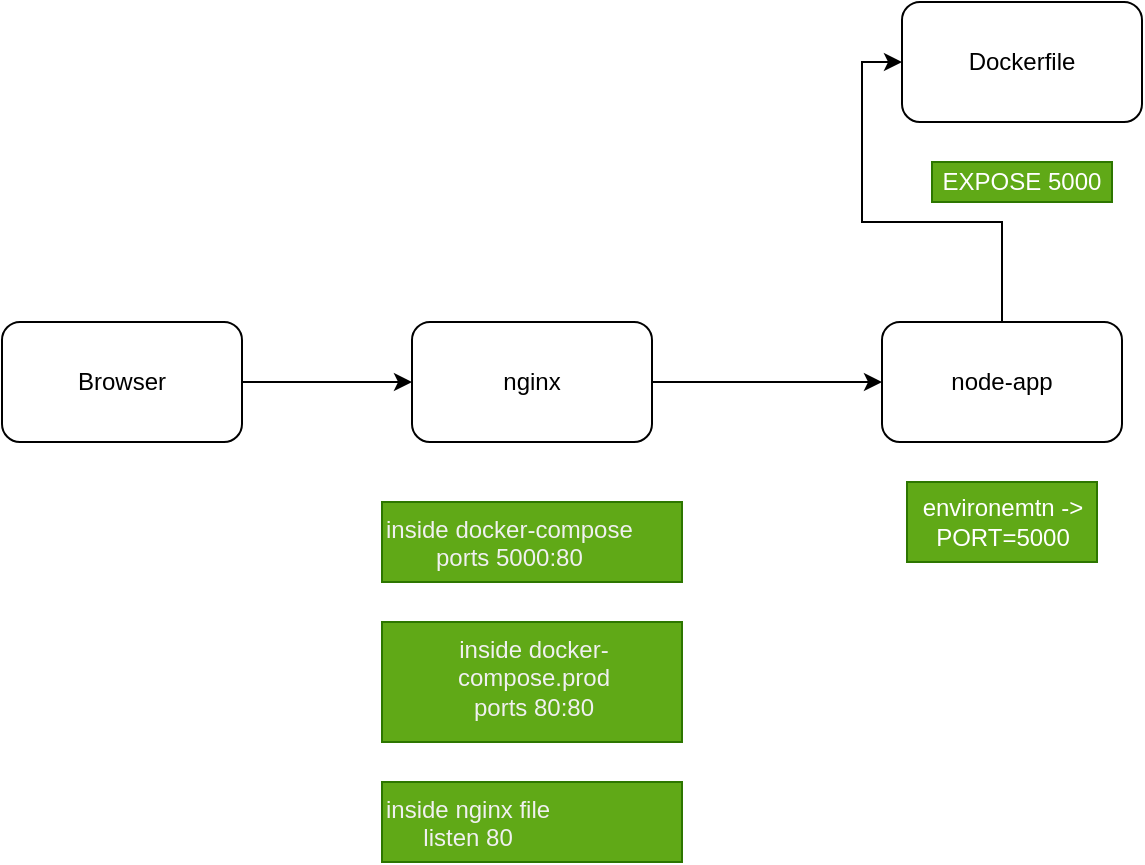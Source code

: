<mxfile>
    <diagram id="rFWjF_N5DEHwm3MaEjZt" name="Page-1">
        <mxGraphModel dx="511" dy="759" grid="1" gridSize="10" guides="1" tooltips="1" connect="1" arrows="1" fold="1" page="1" pageScale="1" pageWidth="850" pageHeight="1100" math="0" shadow="0">
            <root>
                <mxCell id="0"/>
                <mxCell id="1" parent="0"/>
                <mxCell id="13" style="edgeStyle=orthogonalEdgeStyle;rounded=0;orthogonalLoop=1;jettySize=auto;html=1;" edge="1" parent="1" source="2" target="3">
                    <mxGeometry relative="1" as="geometry"/>
                </mxCell>
                <mxCell id="2" value="Browser" style="rounded=1;whiteSpace=wrap;html=1;" vertex="1" parent="1">
                    <mxGeometry x="70" y="230" width="120" height="60" as="geometry"/>
                </mxCell>
                <mxCell id="14" style="edgeStyle=orthogonalEdgeStyle;rounded=0;orthogonalLoop=1;jettySize=auto;html=1;" edge="1" parent="1" source="3" target="10">
                    <mxGeometry relative="1" as="geometry"/>
                </mxCell>
                <mxCell id="3" value="nginx" style="rounded=1;whiteSpace=wrap;html=1;" vertex="1" parent="1">
                    <mxGeometry x="275" y="230" width="120" height="60" as="geometry"/>
                </mxCell>
                <mxCell id="5" value="Dockerfile" style="rounded=1;whiteSpace=wrap;html=1;" vertex="1" parent="1">
                    <mxGeometry x="520" y="70" width="120" height="60" as="geometry"/>
                </mxCell>
                <mxCell id="7" value="EXPOSE 5000" style="text;html=1;strokeColor=#2D7600;fillColor=#60a917;align=center;verticalAlign=middle;whiteSpace=wrap;rounded=0;fontColor=#ffffff;" vertex="1" parent="1">
                    <mxGeometry x="535" y="150" width="90" height="20" as="geometry"/>
                </mxCell>
                <mxCell id="8" value="&lt;div style=&quot;text-align: center&quot;&gt;&lt;span&gt;&lt;font color=&quot;#f0f0f0&quot; face=&quot;helvetica&quot;&gt;inside docker-compose&lt;br&gt;ports 5000:80&lt;/font&gt;&lt;/span&gt;&lt;/div&gt;" style="text;whiteSpace=wrap;html=1;fillColor=#60a917;strokeColor=#2D7600;fontColor=#ffffff;" vertex="1" parent="1">
                    <mxGeometry x="260" y="320" width="150" height="40" as="geometry"/>
                </mxCell>
                <mxCell id="9" value="&lt;div style=&quot;text-align: center&quot;&gt;&lt;span&gt;&lt;font color=&quot;#f0f0f0&quot; face=&quot;helvetica&quot;&gt;inside docker-compose.prod&lt;br&gt;&lt;/font&gt;&lt;/span&gt;&lt;/div&gt;&lt;div style=&quot;text-align: center&quot;&gt;&lt;font color=&quot;#f0f0f0&quot; face=&quot;helvetica&quot;&gt;ports 80:80&lt;/font&gt;&lt;/div&gt;" style="text;whiteSpace=wrap;html=1;fillColor=#60a917;strokeColor=#2D7600;fontColor=#ffffff;" vertex="1" parent="1">
                    <mxGeometry x="260" y="380" width="150" height="60" as="geometry"/>
                </mxCell>
                <mxCell id="15" style="edgeStyle=orthogonalEdgeStyle;rounded=0;orthogonalLoop=1;jettySize=auto;html=1;entryX=0;entryY=0.5;entryDx=0;entryDy=0;" edge="1" parent="1" source="10" target="5">
                    <mxGeometry relative="1" as="geometry"/>
                </mxCell>
                <mxCell id="10" value="node-app" style="rounded=1;whiteSpace=wrap;html=1;" vertex="1" parent="1">
                    <mxGeometry x="510" y="230" width="120" height="60" as="geometry"/>
                </mxCell>
                <mxCell id="11" value="environemtn -&amp;gt; PORT=5000" style="text;html=1;strokeColor=#2D7600;fillColor=#60a917;align=center;verticalAlign=middle;whiteSpace=wrap;rounded=0;fontColor=#ffffff;" vertex="1" parent="1">
                    <mxGeometry x="522.5" y="310" width="95" height="40" as="geometry"/>
                </mxCell>
                <mxCell id="12" value="&lt;div style=&quot;text-align: center&quot;&gt;&lt;font color=&quot;#f0f0f0&quot; face=&quot;helvetica&quot;&gt;inside nginx file&lt;br&gt;listen 80&lt;/font&gt;&lt;/div&gt;" style="text;whiteSpace=wrap;html=1;fillColor=#60a917;strokeColor=#2D7600;fontColor=#ffffff;" vertex="1" parent="1">
                    <mxGeometry x="260" y="460" width="150" height="40" as="geometry"/>
                </mxCell>
            </root>
        </mxGraphModel>
    </diagram>
</mxfile>